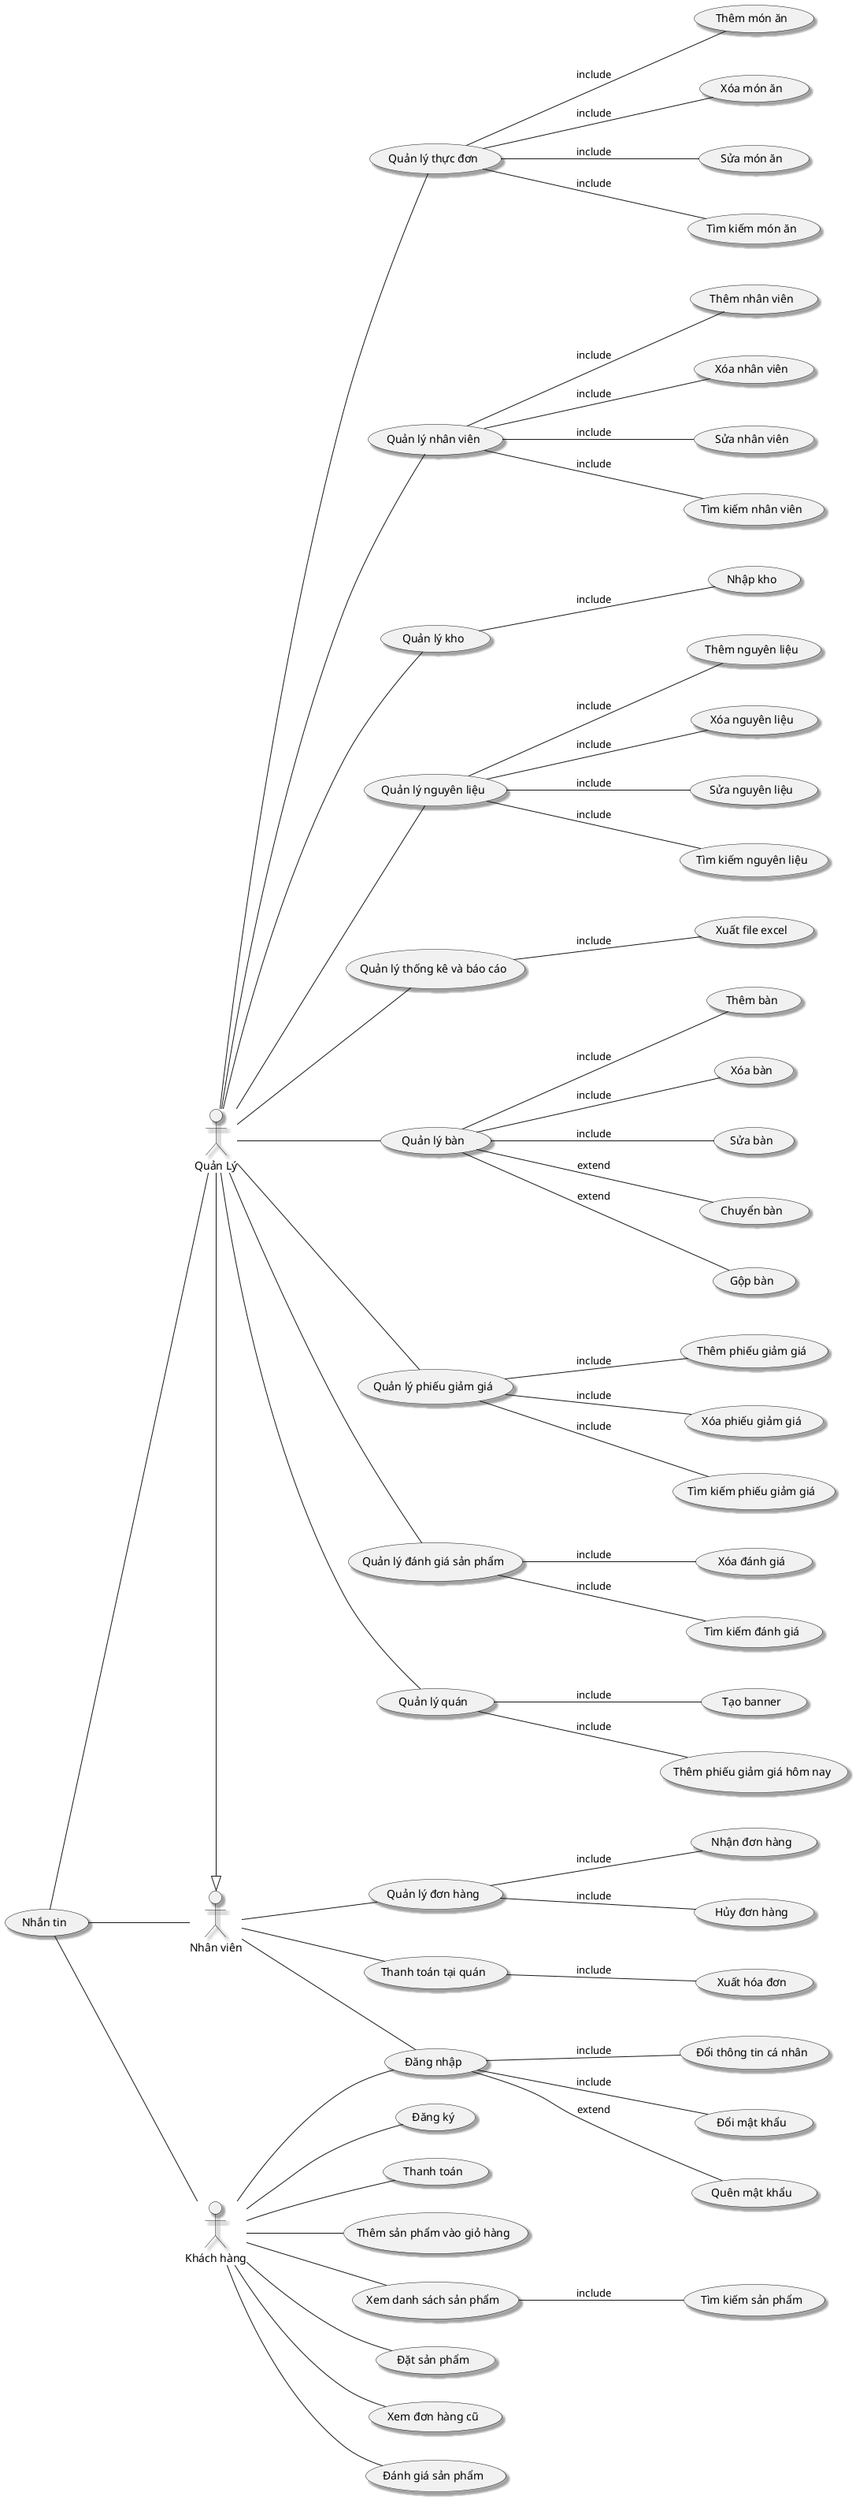 @startuml QuanLyQuanCaPhe
skinparam monochrome true
skinparam Shadowing true

left to right direction

actor "Quản Lý" as QL
actor "Nhân viên" as NV
actor "Khách hàng" as KH

usecase "Quản lý thực đơn" as qltd
usecase "Quản lý nhân viên" as qlnv
usecase "Quản lý kho" as qlk
usecase "Quản lý nguyên liệu" as qlnl
usecase "Quản lý thống kê và báo cáo" as qltkvbc
usecase "Quản lý bàn" as qlb
usecase "Quản lý phiếu giảm giá" as qlpgg
usecase "Quản lý đánh giá sản phẩm" as qldgsp
usecase "Quản lý quán" as qlq
usecase "Nhắn tin" as nt
usecase "Quản lý đơn hàng" as qldh
usecase "Thanh toán tại quán" as tttq
usecase "Đăng nhập" as dn
usecase "Đăng ký" as dk
usecase "Thanh toán" as tt

'quản lý thực đơn
usecase "Thêm món ăn" as tma 
usecase "Xóa món ăn" as xma 
usecase "Sửa món ăn" as sma 
usecase "Tìm kiếm món ăn" as tkma 

'quản lý nhân viên
usecase "Thêm nhân viên" as tnv
usecase "Xóa nhân viên" as xnv 
usecase "Sửa nhân viên" as snv 
usecase "Tìm kiếm nhân viên" as tknv

'quản lý kho
usecase "Nhập kho" as nk

'quản lý nguyên liệu
usecase "Thêm nguyên liệu" as tnl
usecase "Xóa nguyên liệu" as xnl 
usecase "Sửa nguyên liệu" as snl 
usecase "Tìm kiếm nguyên liệu" as tknl

'quản lý thống kê và báo cáo
usecase "Xuất file excel" as xfec

'quản lý bàn
usecase "Thêm bàn" as tb
usecase "Xóa bàn" as xb
usecase "Sửa bàn" as sb
usecase "Chuyển bàn" as cb
usecase "Gộp bàn" as gb

'quản lý phiếu giảm giá
usecase "Thêm phiếu giảm giá" as tpggq
usecase "Xóa phiếu giảm giá" as xpggq 
usecase "Tìm kiếm phiếu giảm giá" as tkpggq


'quản lý đánh giá sản phẩm
usecase "Xóa đánh giá" as xdg
usecase "Tìm kiếm đánh giá" as tkdg

'quản lý quán
usecase "Tạo banner" as tbn
usecase "Thêm phiếu giảm giá hôm nay" as tpgghm

'quản lý tin nhắn


'quản lý đơn hành
usecase "Nhận đơn hàng" as ndh
usecase "Hủy đơn hàng" as hdh
'thanh toán tại quầy
usecase "Xuất hóa đơn" as xhd

'đăng nhập
usecase "Đổi thông tin cá nhân" as dttcn
usecase "Đổi mật khẩu" as dmk
usecase "Quên mật khẩu" as qmk

usecase "Thêm sản phẩm vào giỏ hàng" as tspvgh
usecase "Xem danh sách sản phẩm" as xdssp
usecase "Đặt sản phẩm" as dsp
usecase "Xem đơn hàng cũ" as xdhc
usecase "Đánh giá sản phẩm" as dgsp

usecase "Tìm kiếm sản phẩm" as tksp

NV <|-left- QL

QL --- qltd
QL --- qlnv
QL --- qlk
QL --- qlnl
QL --- qltkvbc
QL --- qlb
QL --- qlpgg
QL --- qldgsp
QL --- qlq
nt --- QL
nt --- NV
nt --- KH

NV ---dn
NV --- qldh
NV --- tttq

KH --- dn
KH --- dk
KH --- tspvgh
KH --- xdssp
KH --- dsp
KH ---xdhc
KH --- dgsp
KH --- tt

'quản lý thực đơn
qltd --- tma:include
qltd --- xma:include
qltd --- sma:include
qltd --- tkma:include

'quản lý nhân viên
qlnv --- tnv:include
qlnv --- xnv:include
qlnv --- snv:include
qlnv --- tknv:include

'quản lý kho
qlk --- nk:include

'quản lý nguyên liệu
qlnl --- tnl:include
qlnl --- xnl:include
qlnl --- snl:include
qlnl --- tknl:include

'quản lý thống kê và báo cáo
qltkvbc --- xfec:include

'quản lý bàn
qlb --- gb:extend
qlb --- cb:extend
qlb --- tb:include
qlb --- xb:include
qlb --- sb:include

'quản lý phiếu giảm giá
qlpgg --- tpggq:include
qlpgg --- xpggq:include
qlpgg --- tkpggq:include

'quản lý đánh giá sản phẩm
qldgsp ---xdg:include
qldgsp ---tkdg:include

'quản lý quán
qlq --- tpgghm:include
qlq --- tbn:include



'quản lý đơn hành
qldh --- ndh:include
qldh --- hdh :include
'thanh toán tại quầy
tttq --- xhd:include

'đăng nhập
dn --- qmk: extend
dn --- dmk: include
dn --- dttcn: include

xdssp --- tksp:include
@enduml